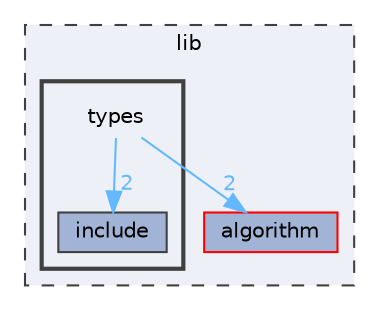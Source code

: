 digraph "lib/types"
{
 // LATEX_PDF_SIZE
  bgcolor="transparent";
  edge [fontname=Helvetica,fontsize=10,labelfontname=Helvetica,labelfontsize=10];
  node [fontname=Helvetica,fontsize=10,shape=box,height=0.2,width=0.4];
  compound=true
  subgraph clusterdir_97aefd0d527b934f1d99a682da8fe6a9 {
    graph [ bgcolor="#edf0f7", pencolor="grey25", label="lib", fontname=Helvetica,fontsize=10 style="filled,dashed", URL="dir_97aefd0d527b934f1d99a682da8fe6a9.html",tooltip=""]
  dir_f5dd86dbd9583e7b6fc3983d3949da68 [label="algorithm", fillcolor="#a2b4d6", color="red", style="filled", URL="dir_f5dd86dbd9583e7b6fc3983d3949da68.html",tooltip=""];
  subgraph clusterdir_560694f03ee5bf1136d79e4f1ca1ca37 {
    graph [ bgcolor="#edf0f7", pencolor="grey25", label="", fontname=Helvetica,fontsize=10 style="filled,bold", URL="dir_560694f03ee5bf1136d79e4f1ca1ca37.html",tooltip=""]
    dir_560694f03ee5bf1136d79e4f1ca1ca37 [shape=plaintext, label="types"];
  dir_1c1ae0f5fde477941555af178d897ffb [label="include", fillcolor="#a2b4d6", color="grey25", style="filled", URL="dir_1c1ae0f5fde477941555af178d897ffb.html",tooltip=""];
  }
  }
  dir_560694f03ee5bf1136d79e4f1ca1ca37->dir_1c1ae0f5fde477941555af178d897ffb [headlabel="2", labeldistance=1.5 headhref="dir_000012_000007.html" color="steelblue1" fontcolor="steelblue1"];
  dir_560694f03ee5bf1136d79e4f1ca1ca37->dir_f5dd86dbd9583e7b6fc3983d3949da68 [headlabel="2", labeldistance=1.5 headhref="dir_000012_000000.html" color="steelblue1" fontcolor="steelblue1"];
}
